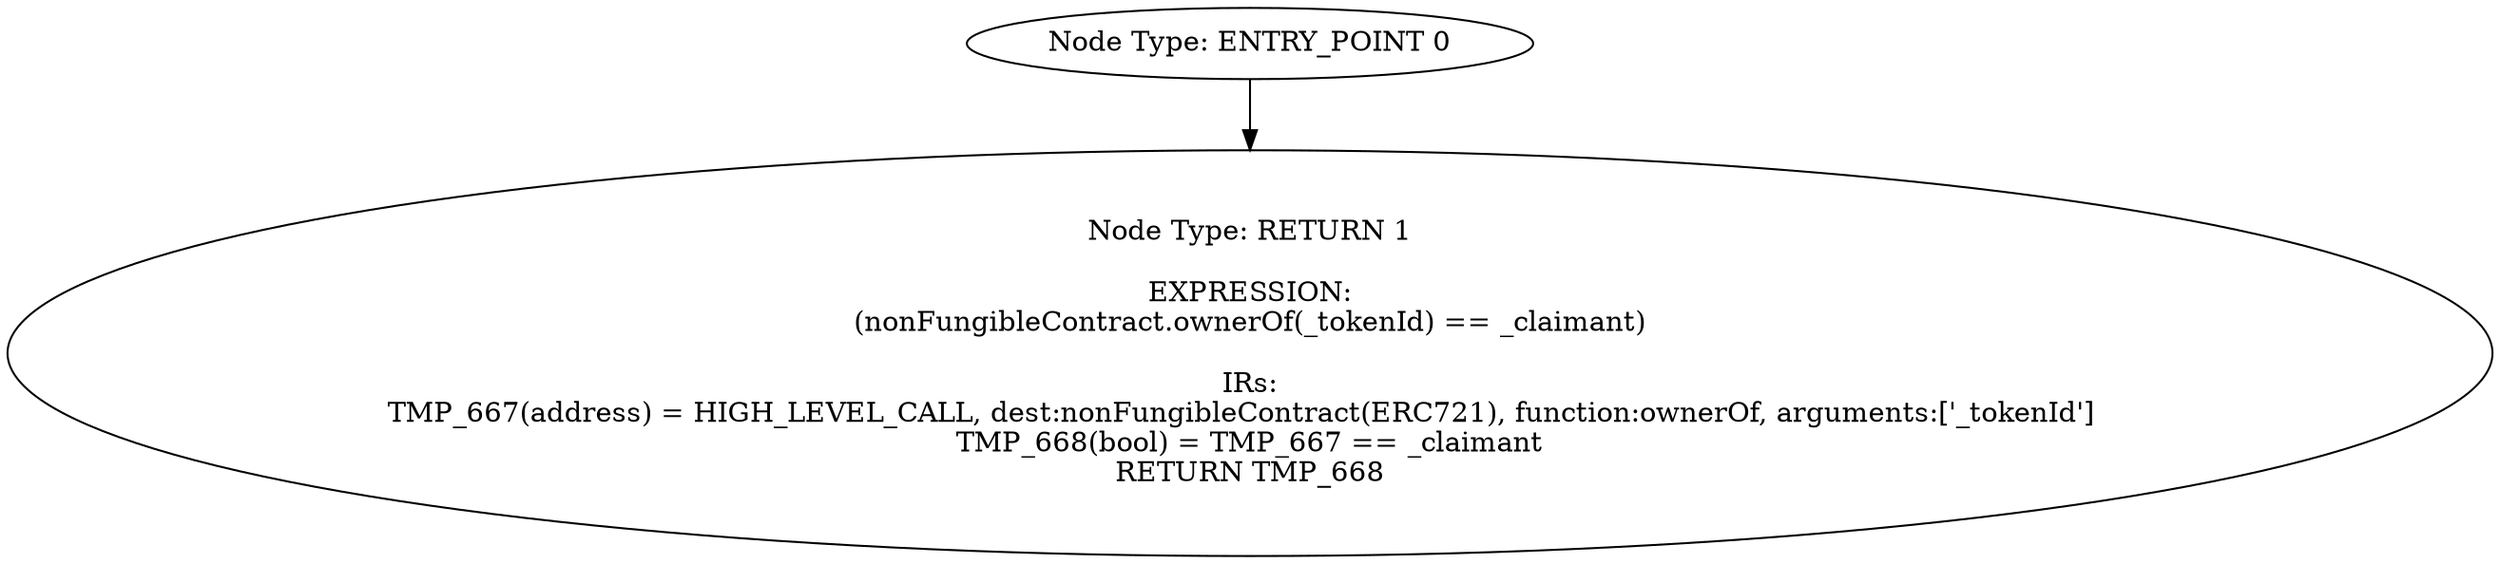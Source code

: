 digraph{
0[label="Node Type: ENTRY_POINT 0
"];
0->1;
1[label="Node Type: RETURN 1

EXPRESSION:
(nonFungibleContract.ownerOf(_tokenId) == _claimant)

IRs:
TMP_667(address) = HIGH_LEVEL_CALL, dest:nonFungibleContract(ERC721), function:ownerOf, arguments:['_tokenId']  
TMP_668(bool) = TMP_667 == _claimant
RETURN TMP_668"];
}
